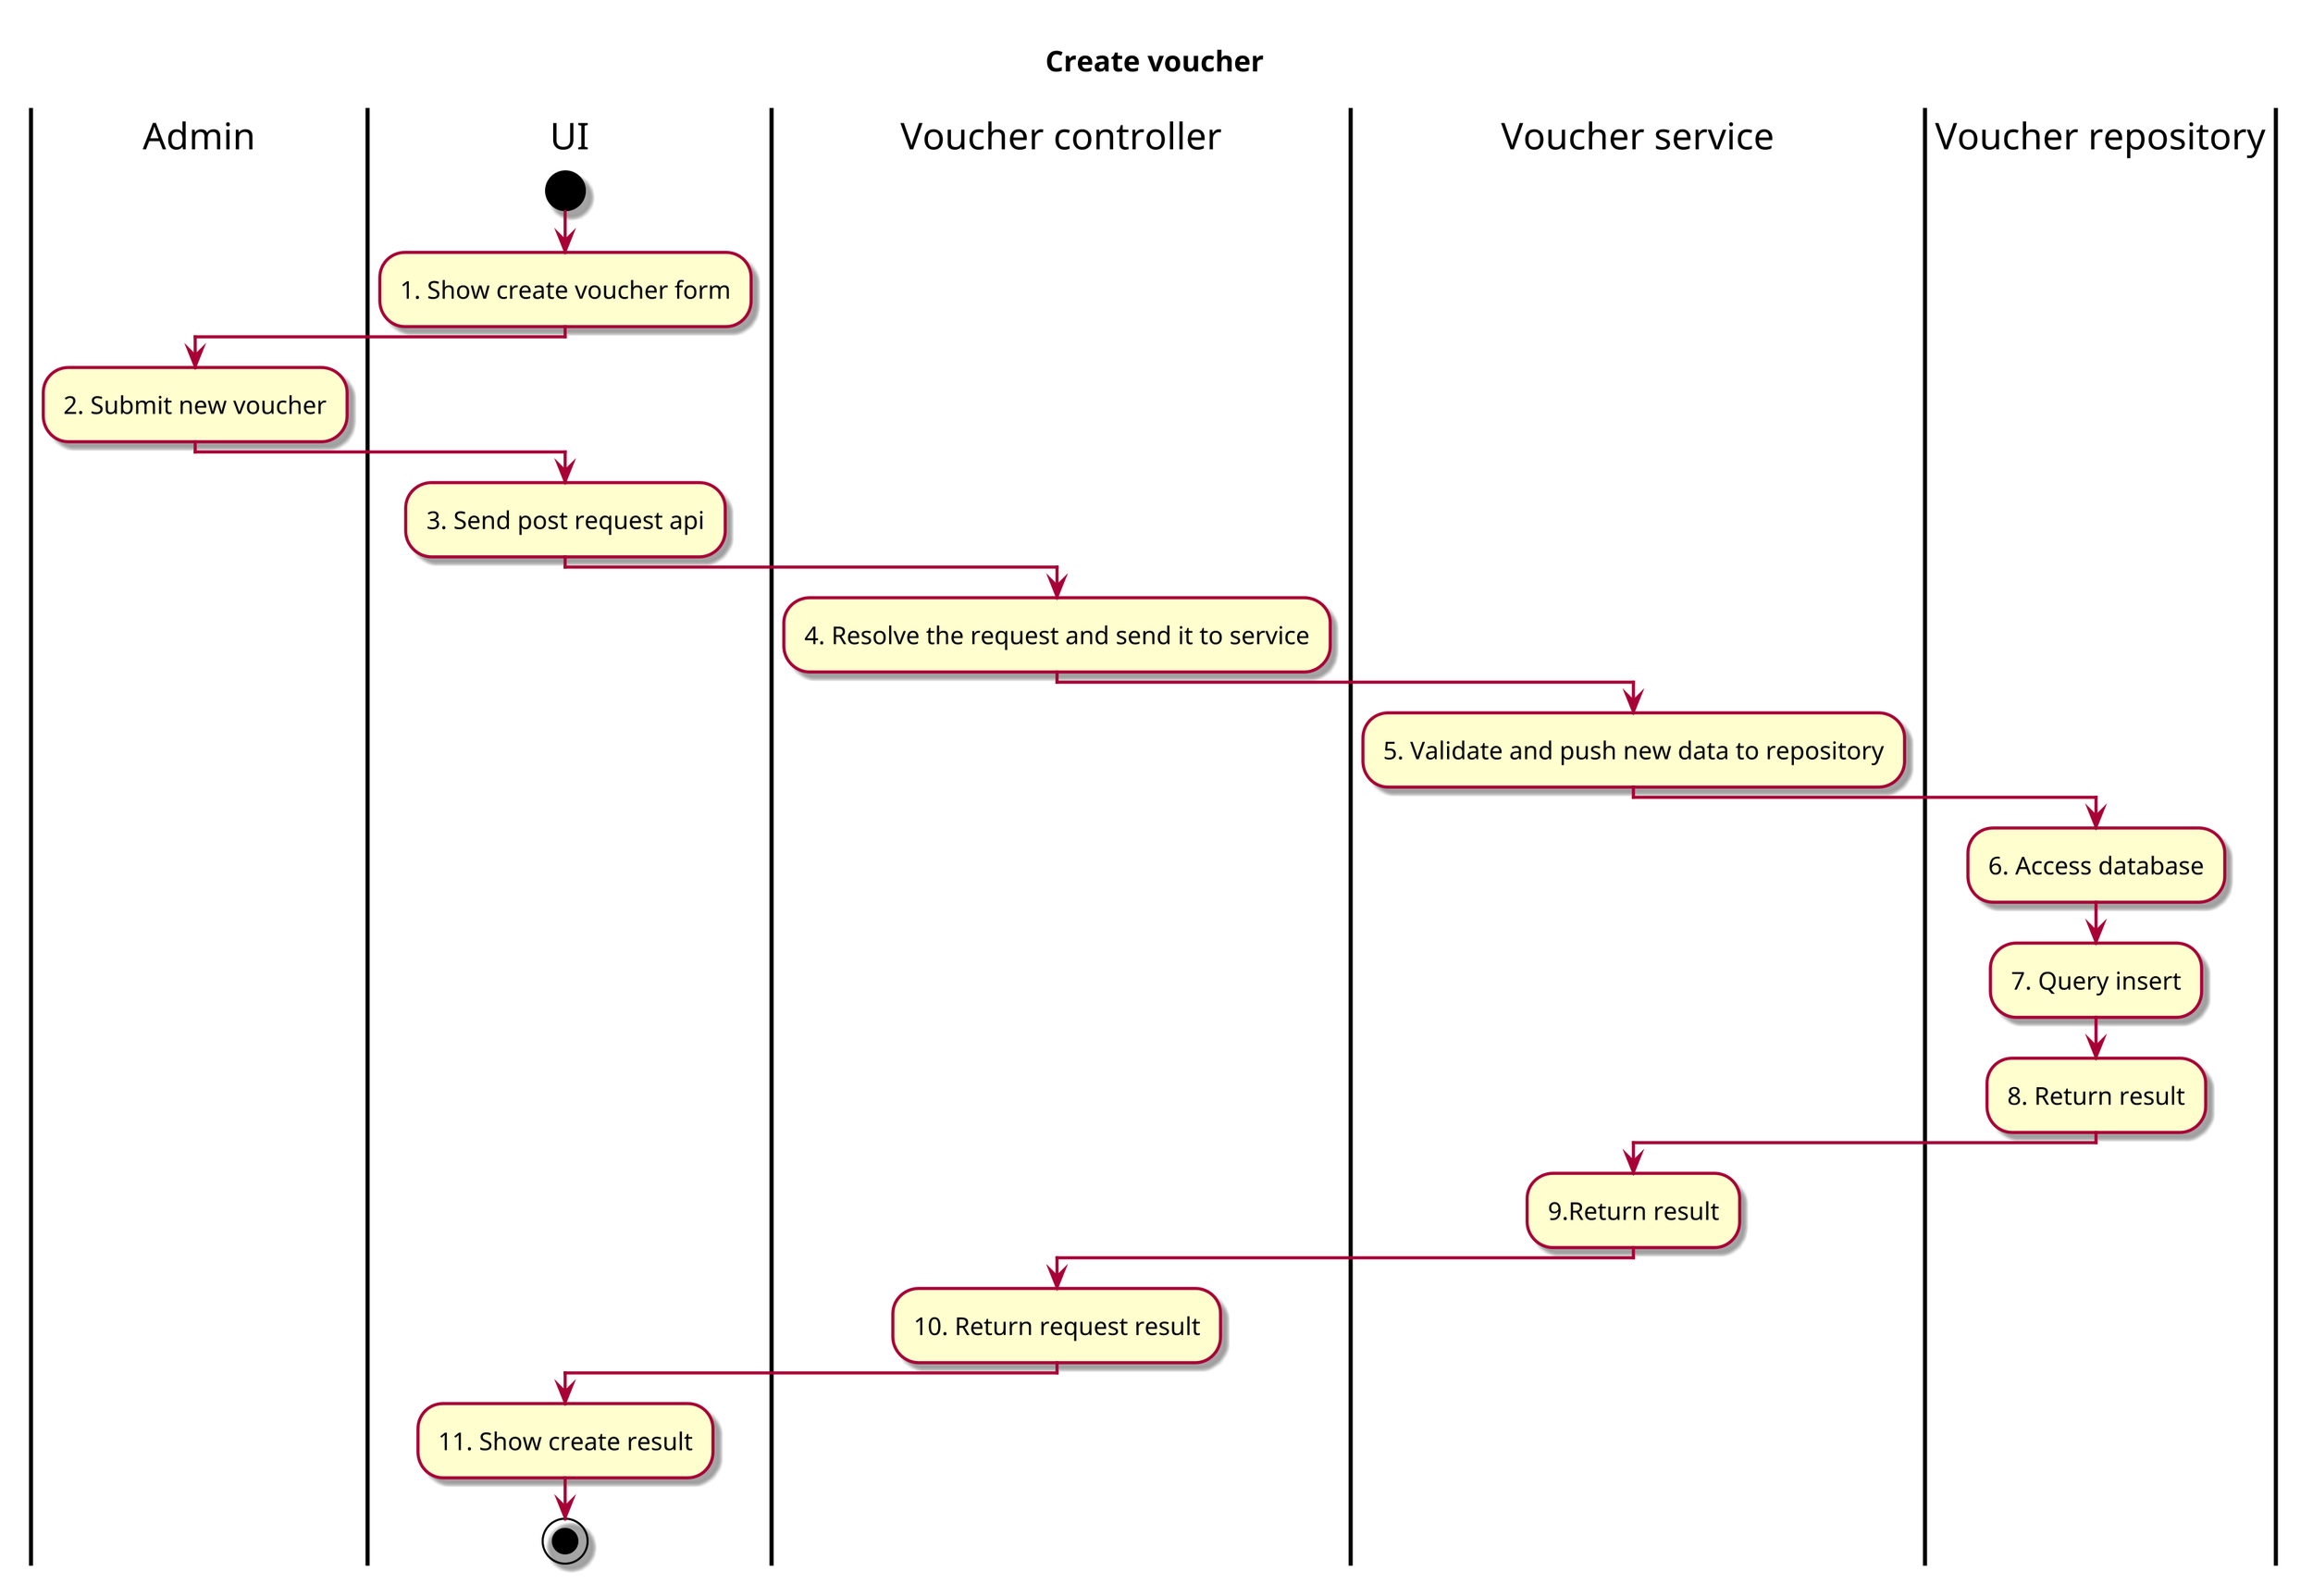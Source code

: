 @startuml 6.1 Create voucher
skin rose
!pragma useVerticalIf on
scale 3
title "Create voucher"

|Admin|
|UI|
start
    :1. Show create voucher form;
    |Admin|
    :2. Submit new voucher;
    |UI|
    :3. Send post request api;
    |Voucher controller|
    :4. Resolve the request and send it to service;
    |Voucher service|
    :5. Validate and push new data to repository;
    |Voucher repository|
    :6. Access database;
    :7. Query insert;
    :8. Return result;
    |Voucher service|
    :9.Return result;
    |Voucher controller|
    :10. Return request result;
    |UI|
    :11. Show create result;
stop




@enduml